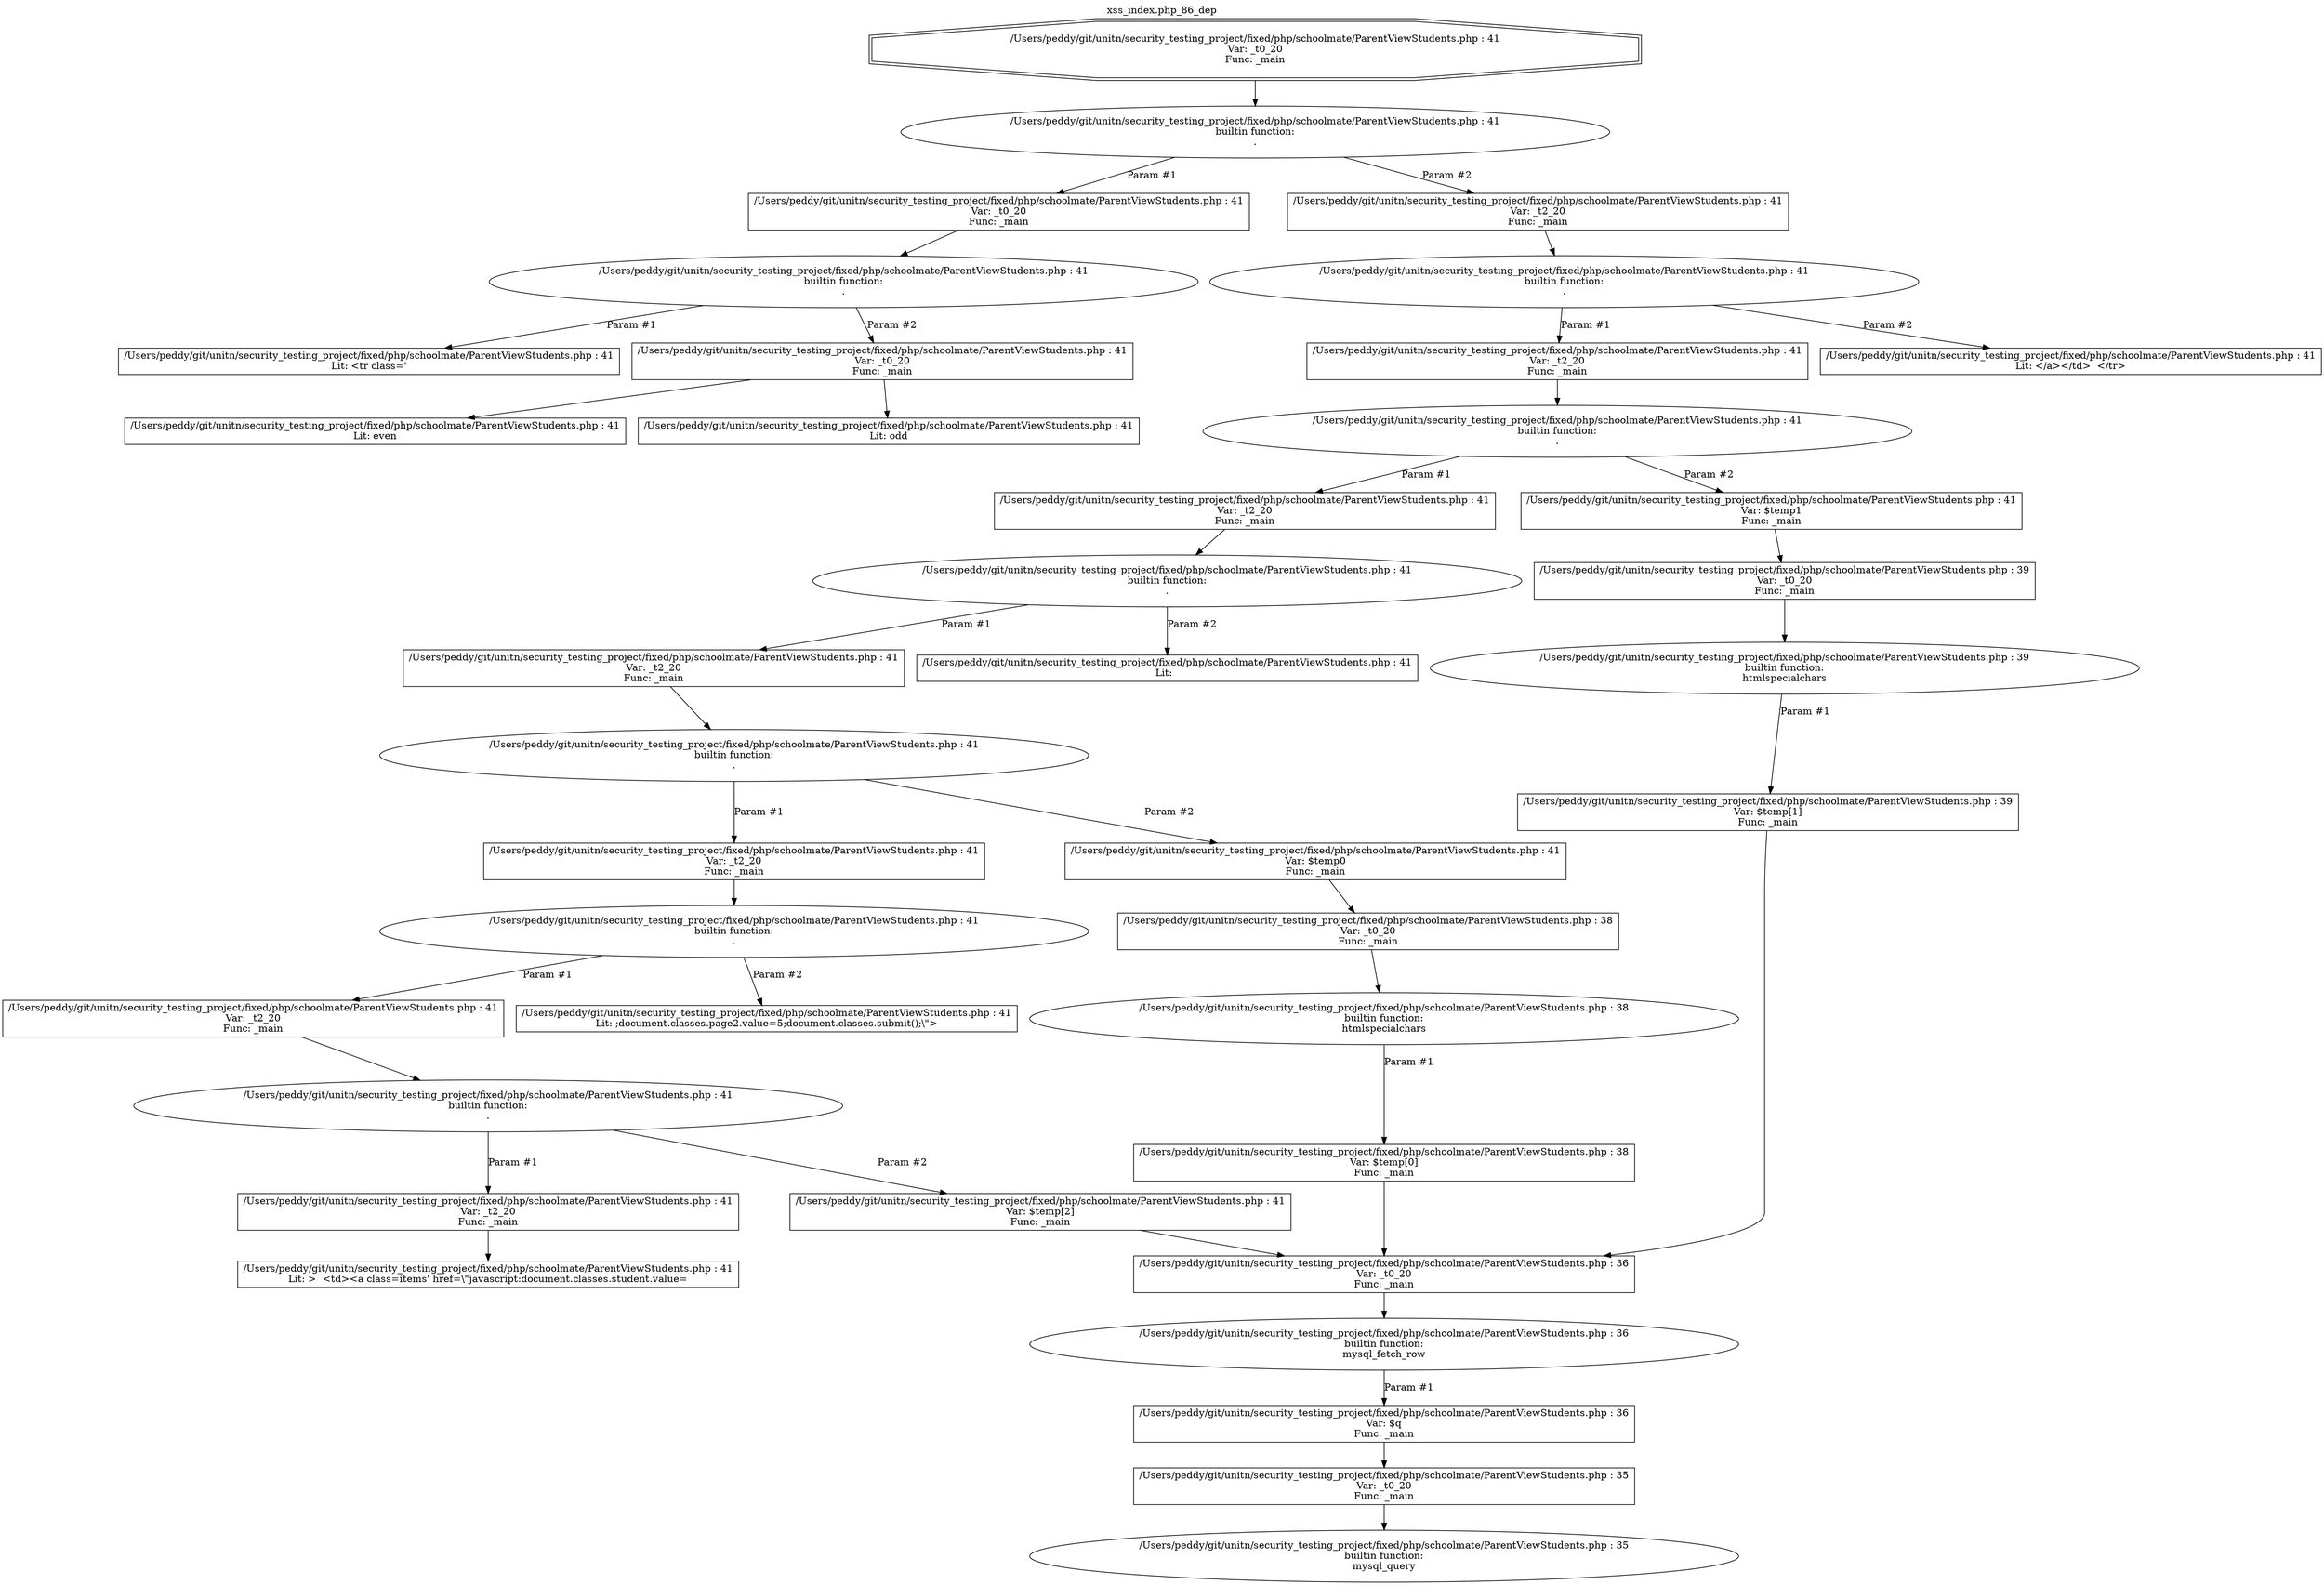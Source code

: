 digraph cfg {
  label="xss_index.php_86_dep";
  labelloc=t;
  n1 [shape=doubleoctagon, label="/Users/peddy/git/unitn/security_testing_project/fixed/php/schoolmate/ParentViewStudents.php : 41\nVar: _t0_20\nFunc: _main\n"];
  n2 [shape=ellipse, label="/Users/peddy/git/unitn/security_testing_project/fixed/php/schoolmate/ParentViewStudents.php : 41\nbuiltin function:\n.\n"];
  n3 [shape=box, label="/Users/peddy/git/unitn/security_testing_project/fixed/php/schoolmate/ParentViewStudents.php : 41\nVar: _t0_20\nFunc: _main\n"];
  n4 [shape=ellipse, label="/Users/peddy/git/unitn/security_testing_project/fixed/php/schoolmate/ParentViewStudents.php : 41\nbuiltin function:\n.\n"];
  n5 [shape=box, label="/Users/peddy/git/unitn/security_testing_project/fixed/php/schoolmate/ParentViewStudents.php : 41\nLit: <tr class='\n"];
  n6 [shape=box, label="/Users/peddy/git/unitn/security_testing_project/fixed/php/schoolmate/ParentViewStudents.php : 41\nVar: _t0_20\nFunc: _main\n"];
  n7 [shape=box, label="/Users/peddy/git/unitn/security_testing_project/fixed/php/schoolmate/ParentViewStudents.php : 41\nLit: even\n"];
  n8 [shape=box, label="/Users/peddy/git/unitn/security_testing_project/fixed/php/schoolmate/ParentViewStudents.php : 41\nLit: odd\n"];
  n9 [shape=box, label="/Users/peddy/git/unitn/security_testing_project/fixed/php/schoolmate/ParentViewStudents.php : 41\nVar: _t2_20\nFunc: _main\n"];
  n10 [shape=ellipse, label="/Users/peddy/git/unitn/security_testing_project/fixed/php/schoolmate/ParentViewStudents.php : 41\nbuiltin function:\n.\n"];
  n11 [shape=box, label="/Users/peddy/git/unitn/security_testing_project/fixed/php/schoolmate/ParentViewStudents.php : 41\nVar: _t2_20\nFunc: _main\n"];
  n12 [shape=ellipse, label="/Users/peddy/git/unitn/security_testing_project/fixed/php/schoolmate/ParentViewStudents.php : 41\nbuiltin function:\n.\n"];
  n13 [shape=box, label="/Users/peddy/git/unitn/security_testing_project/fixed/php/schoolmate/ParentViewStudents.php : 41\nVar: _t2_20\nFunc: _main\n"];
  n14 [shape=ellipse, label="/Users/peddy/git/unitn/security_testing_project/fixed/php/schoolmate/ParentViewStudents.php : 41\nbuiltin function:\n.\n"];
  n15 [shape=box, label="/Users/peddy/git/unitn/security_testing_project/fixed/php/schoolmate/ParentViewStudents.php : 41\nVar: _t2_20\nFunc: _main\n"];
  n16 [shape=ellipse, label="/Users/peddy/git/unitn/security_testing_project/fixed/php/schoolmate/ParentViewStudents.php : 41\nbuiltin function:\n.\n"];
  n17 [shape=box, label="/Users/peddy/git/unitn/security_testing_project/fixed/php/schoolmate/ParentViewStudents.php : 41\nVar: _t2_20\nFunc: _main\n"];
  n18 [shape=ellipse, label="/Users/peddy/git/unitn/security_testing_project/fixed/php/schoolmate/ParentViewStudents.php : 41\nbuiltin function:\n.\n"];
  n19 [shape=box, label="/Users/peddy/git/unitn/security_testing_project/fixed/php/schoolmate/ParentViewStudents.php : 41\nVar: _t2_20\nFunc: _main\n"];
  n20 [shape=ellipse, label="/Users/peddy/git/unitn/security_testing_project/fixed/php/schoolmate/ParentViewStudents.php : 41\nbuiltin function:\n.\n"];
  n21 [shape=box, label="/Users/peddy/git/unitn/security_testing_project/fixed/php/schoolmate/ParentViewStudents.php : 41\nVar: _t2_20\nFunc: _main\n"];
  n22 [shape=box, label="/Users/peddy/git/unitn/security_testing_project/fixed/php/schoolmate/ParentViewStudents.php : 41\nLit: >  <td><a class=items' href=\\\"javascript:document.classes.student.value=\n"];
  n23 [shape=box, label="/Users/peddy/git/unitn/security_testing_project/fixed/php/schoolmate/ParentViewStudents.php : 41\nVar: $temp[2]\nFunc: _main\n"];
  n24 [shape=box, label="/Users/peddy/git/unitn/security_testing_project/fixed/php/schoolmate/ParentViewStudents.php : 36\nVar: _t0_20\nFunc: _main\n"];
  n25 [shape=ellipse, label="/Users/peddy/git/unitn/security_testing_project/fixed/php/schoolmate/ParentViewStudents.php : 36\nbuiltin function:\nmysql_fetch_row\n"];
  n26 [shape=box, label="/Users/peddy/git/unitn/security_testing_project/fixed/php/schoolmate/ParentViewStudents.php : 36\nVar: $q\nFunc: _main\n"];
  n27 [shape=box, label="/Users/peddy/git/unitn/security_testing_project/fixed/php/schoolmate/ParentViewStudents.php : 35\nVar: _t0_20\nFunc: _main\n"];
  n28 [shape=ellipse, label="/Users/peddy/git/unitn/security_testing_project/fixed/php/schoolmate/ParentViewStudents.php : 35\nbuiltin function:\nmysql_query\n"];
  n29 [shape=box, label="/Users/peddy/git/unitn/security_testing_project/fixed/php/schoolmate/ParentViewStudents.php : 41\nLit: ;document.classes.page2.value=5;document.classes.submit();\\\">\n"];
  n30 [shape=box, label="/Users/peddy/git/unitn/security_testing_project/fixed/php/schoolmate/ParentViewStudents.php : 41\nVar: $temp0\nFunc: _main\n"];
  n31 [shape=box, label="/Users/peddy/git/unitn/security_testing_project/fixed/php/schoolmate/ParentViewStudents.php : 38\nVar: _t0_20\nFunc: _main\n"];
  n32 [shape=ellipse, label="/Users/peddy/git/unitn/security_testing_project/fixed/php/schoolmate/ParentViewStudents.php : 38\nbuiltin function:\nhtmlspecialchars\n"];
  n33 [shape=box, label="/Users/peddy/git/unitn/security_testing_project/fixed/php/schoolmate/ParentViewStudents.php : 38\nVar: $temp[0]\nFunc: _main\n"];
  n34 [shape=box, label="/Users/peddy/git/unitn/security_testing_project/fixed/php/schoolmate/ParentViewStudents.php : 41\nLit:  \n"];
  n35 [shape=box, label="/Users/peddy/git/unitn/security_testing_project/fixed/php/schoolmate/ParentViewStudents.php : 41\nVar: $temp1\nFunc: _main\n"];
  n36 [shape=box, label="/Users/peddy/git/unitn/security_testing_project/fixed/php/schoolmate/ParentViewStudents.php : 39\nVar: _t0_20\nFunc: _main\n"];
  n37 [shape=ellipse, label="/Users/peddy/git/unitn/security_testing_project/fixed/php/schoolmate/ParentViewStudents.php : 39\nbuiltin function:\nhtmlspecialchars\n"];
  n38 [shape=box, label="/Users/peddy/git/unitn/security_testing_project/fixed/php/schoolmate/ParentViewStudents.php : 39\nVar: $temp[1]\nFunc: _main\n"];
  n39 [shape=box, label="/Users/peddy/git/unitn/security_testing_project/fixed/php/schoolmate/ParentViewStudents.php : 41\nLit: </a></td>  </tr>\n"];
  n1 -> n2;
  n3 -> n4;
  n4 -> n5[label="Param #1"];
  n4 -> n6[label="Param #2"];
  n6 -> n7;
  n6 -> n8;
  n2 -> n3[label="Param #1"];
  n2 -> n9[label="Param #2"];
  n9 -> n10;
  n11 -> n12;
  n13 -> n14;
  n15 -> n16;
  n17 -> n18;
  n19 -> n20;
  n21 -> n22;
  n20 -> n21[label="Param #1"];
  n20 -> n23[label="Param #2"];
  n24 -> n25;
  n27 -> n28;
  n26 -> n27;
  n25 -> n26[label="Param #1"];
  n23 -> n24;
  n18 -> n19[label="Param #1"];
  n18 -> n29[label="Param #2"];
  n16 -> n17[label="Param #1"];
  n16 -> n30[label="Param #2"];
  n31 -> n32;
  n33 -> n24;
  n32 -> n33[label="Param #1"];
  n30 -> n31;
  n14 -> n15[label="Param #1"];
  n14 -> n34[label="Param #2"];
  n12 -> n13[label="Param #1"];
  n12 -> n35[label="Param #2"];
  n36 -> n37;
  n38 -> n24;
  n37 -> n38[label="Param #1"];
  n35 -> n36;
  n10 -> n11[label="Param #1"];
  n10 -> n39[label="Param #2"];
}
